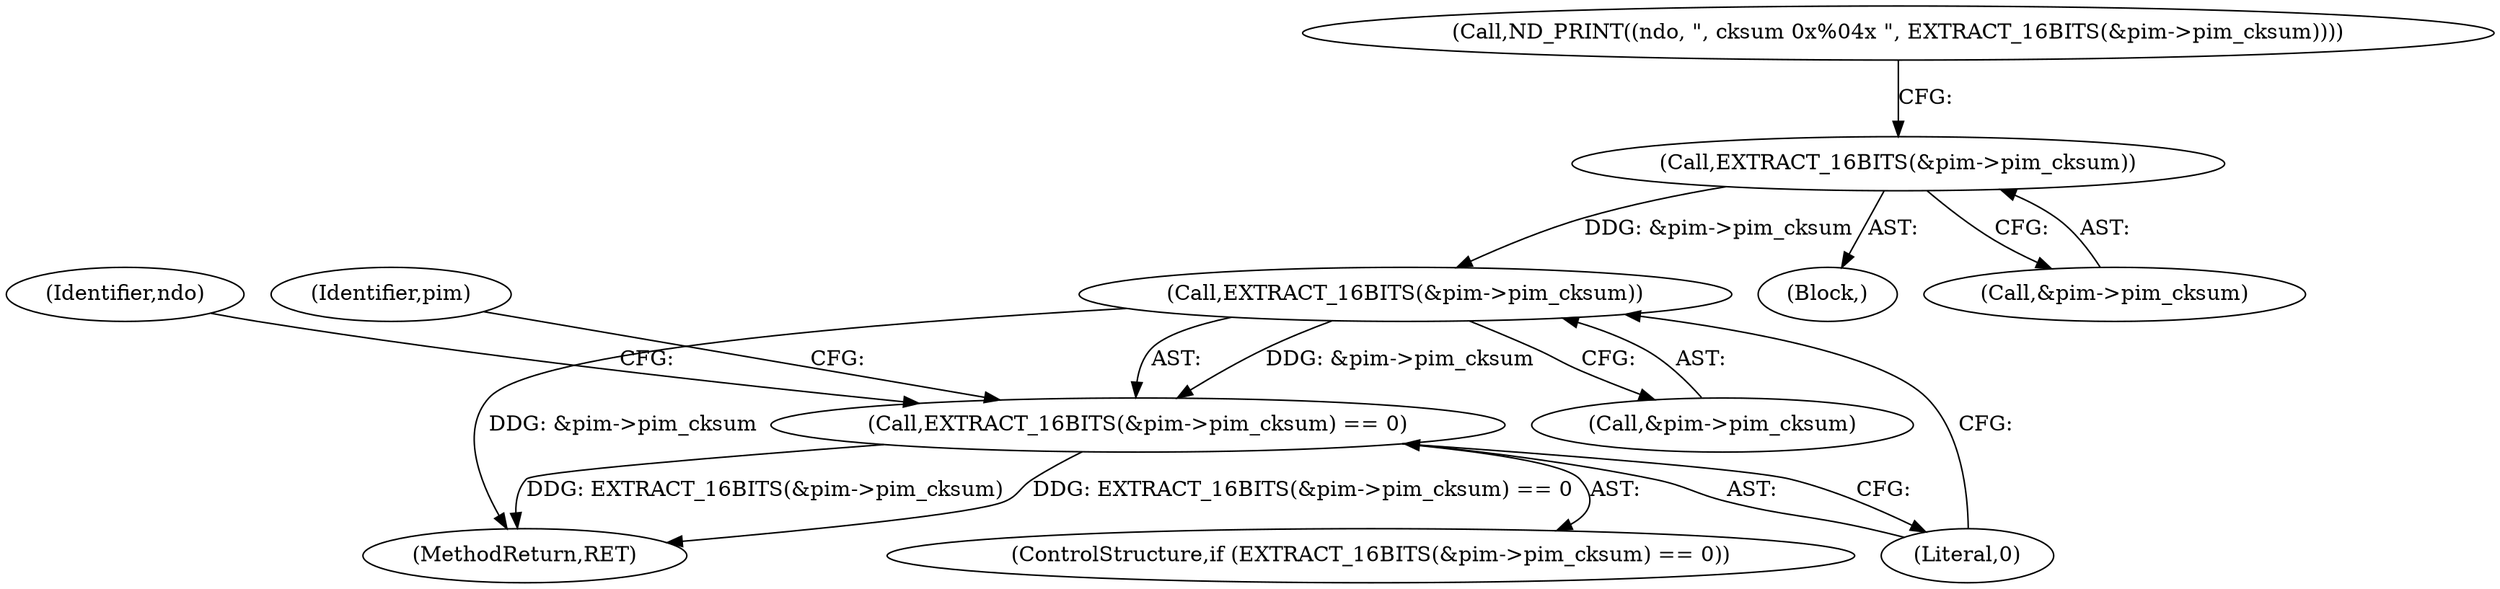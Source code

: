 digraph "0_tcpdump_5dc1860d8267b1e0cb78c9ffa2a40bea2fdb3ddc_4@pointer" {
"1000179" [label="(Call,EXTRACT_16BITS(&pim->pim_cksum))"];
"1000186" [label="(Call,EXTRACT_16BITS(&pim->pim_cksum))"];
"1000185" [label="(Call,EXTRACT_16BITS(&pim->pim_cksum) == 0)"];
"1000186" [label="(Call,EXTRACT_16BITS(&pim->pim_cksum))"];
"1000184" [label="(ControlStructure,if (EXTRACT_16BITS(&pim->pim_cksum) == 0))"];
"1000185" [label="(Call,EXTRACT_16BITS(&pim->pim_cksum) == 0)"];
"1000203" [label="(Identifier,pim)"];
"1000174" [label="(Call,ND_PRINT((ndo, \", cksum 0x%04x \", EXTRACT_16BITS(&pim->pim_cksum))))"];
"1000177" [label="(Block,)"];
"1000179" [label="(Call,EXTRACT_16BITS(&pim->pim_cksum))"];
"1000180" [label="(Call,&pim->pim_cksum)"];
"1000195" [label="(Identifier,ndo)"];
"1000191" [label="(Literal,0)"];
"1000187" [label="(Call,&pim->pim_cksum)"];
"1001586" [label="(MethodReturn,RET)"];
"1000179" -> "1000177"  [label="AST: "];
"1000179" -> "1000180"  [label="CFG: "];
"1000180" -> "1000179"  [label="AST: "];
"1000174" -> "1000179"  [label="CFG: "];
"1000179" -> "1000186"  [label="DDG: &pim->pim_cksum"];
"1000186" -> "1000185"  [label="AST: "];
"1000186" -> "1000187"  [label="CFG: "];
"1000187" -> "1000186"  [label="AST: "];
"1000191" -> "1000186"  [label="CFG: "];
"1000186" -> "1001586"  [label="DDG: &pim->pim_cksum"];
"1000186" -> "1000185"  [label="DDG: &pim->pim_cksum"];
"1000185" -> "1000184"  [label="AST: "];
"1000185" -> "1000191"  [label="CFG: "];
"1000191" -> "1000185"  [label="AST: "];
"1000195" -> "1000185"  [label="CFG: "];
"1000203" -> "1000185"  [label="CFG: "];
"1000185" -> "1001586"  [label="DDG: EXTRACT_16BITS(&pim->pim_cksum)"];
"1000185" -> "1001586"  [label="DDG: EXTRACT_16BITS(&pim->pim_cksum) == 0"];
}
